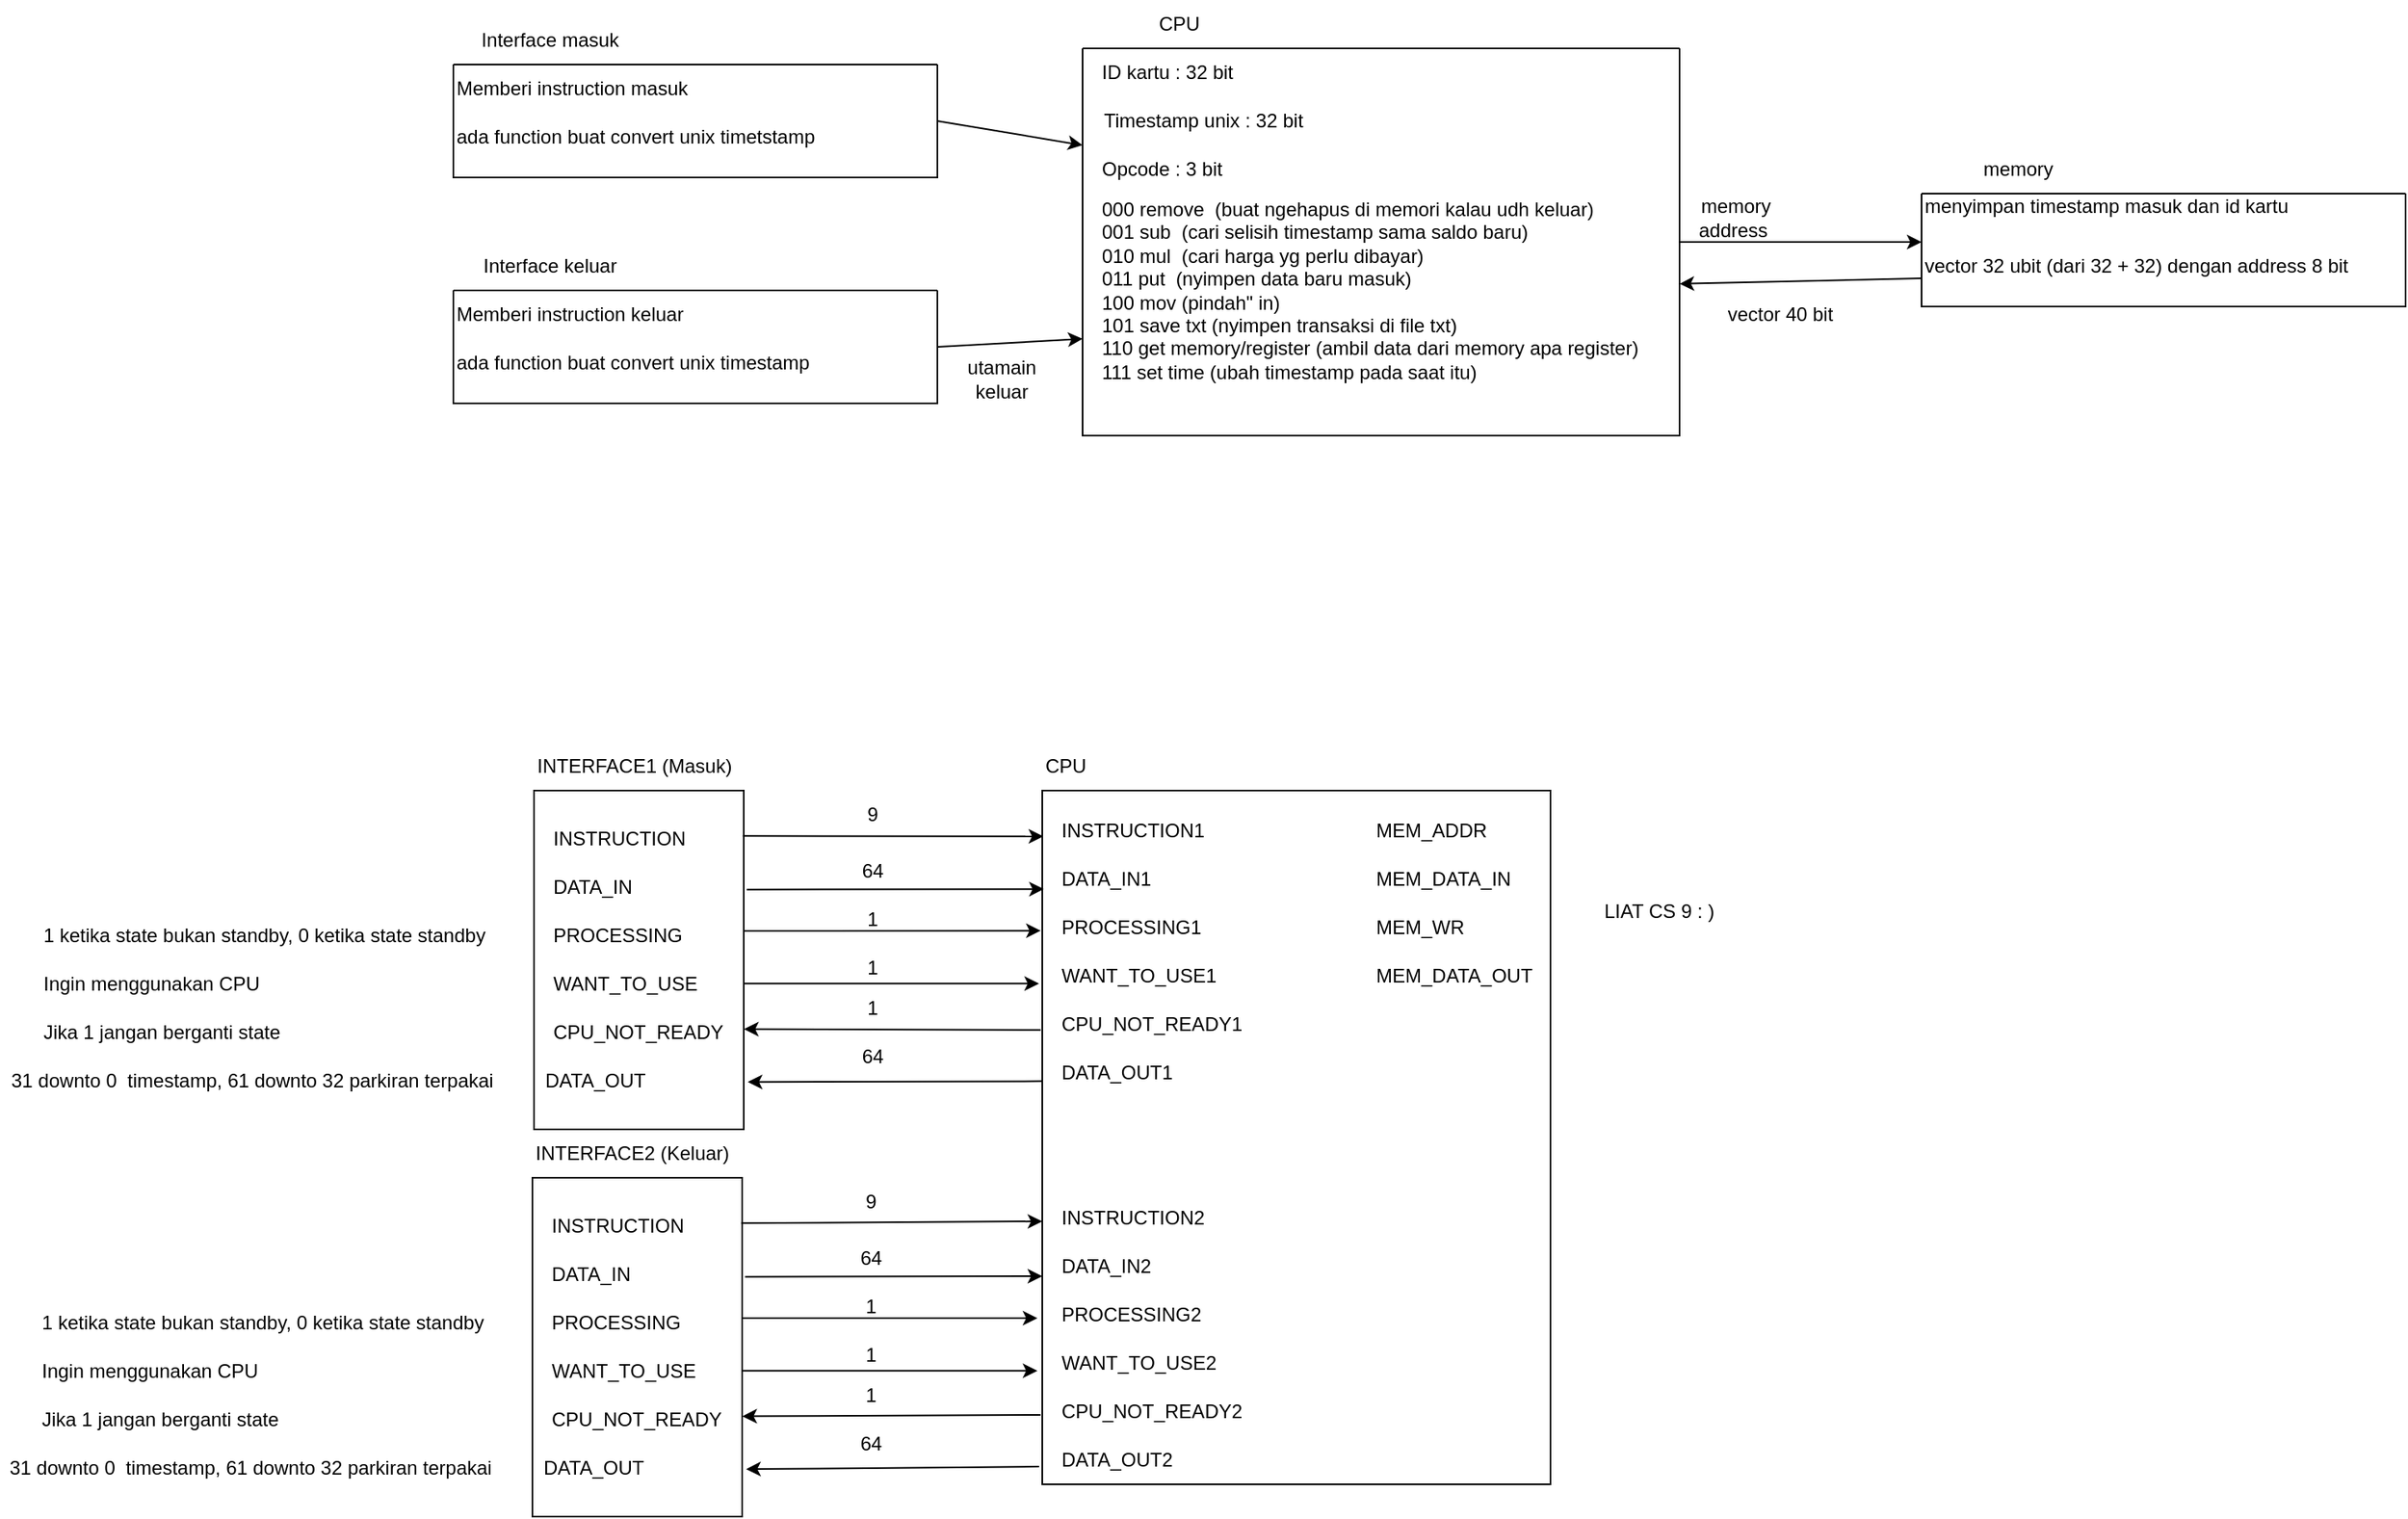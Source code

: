 <mxfile version="22.1.11" type="device">
  <diagram name="Page-1" id="1WDqgXkMvDE3ou7cJ84F">
    <mxGraphModel dx="2693" dy="796" grid="1" gridSize="10" guides="1" tooltips="1" connect="1" arrows="1" fold="1" page="1" pageScale="1" pageWidth="850" pageHeight="1100" math="0" shadow="0">
      <root>
        <mxCell id="0" />
        <mxCell id="1" parent="0" />
        <mxCell id="geZDU8rb3LCOGiETENGQ-1" value="ID kartu : 32 bit" style="text;html=1;strokeColor=none;fillColor=none;align=left;verticalAlign=middle;whiteSpace=wrap;rounded=0;" parent="1" vertex="1">
          <mxGeometry x="30" y="40" width="100" height="30" as="geometry" />
        </mxCell>
        <mxCell id="geZDU8rb3LCOGiETENGQ-3" value="Timestamp unix : 32 bit" style="text;html=1;strokeColor=none;fillColor=none;align=center;verticalAlign=middle;whiteSpace=wrap;rounded=0;" parent="1" vertex="1">
          <mxGeometry x="30" y="70" width="130" height="30" as="geometry" />
        </mxCell>
        <mxCell id="geZDU8rb3LCOGiETENGQ-4" value="Opcode : 3 bit" style="text;html=1;strokeColor=none;fillColor=none;align=left;verticalAlign=middle;whiteSpace=wrap;rounded=0;" parent="1" vertex="1">
          <mxGeometry x="30" y="100" width="130" height="30" as="geometry" />
        </mxCell>
        <mxCell id="geZDU8rb3LCOGiETENGQ-7" value="000 remove&amp;nbsp; (buat ngehapus di memori kalau udh keluar)&lt;br&gt;001 sub&amp;nbsp; (cari selisih timestamp sama saldo baru)&lt;br&gt;010 mul&amp;nbsp; (cari harga yg perlu dibayar)&lt;br&gt;011 put&amp;nbsp; (nyimpen data baru masuk)&lt;br&gt;100 mov (pindah&quot; in)&lt;br&gt;101 save txt (nyimpen transaksi di file txt)&lt;br&gt;110 get memory/register (ambil data dari memory apa register)&lt;br&gt;111 set time (ubah timestamp pada saat itu)" style="text;html=1;strokeColor=none;fillColor=none;align=left;verticalAlign=middle;whiteSpace=wrap;rounded=0;" parent="1" vertex="1">
          <mxGeometry x="30" y="130" width="360" height="120" as="geometry" />
        </mxCell>
        <mxCell id="geZDU8rb3LCOGiETENGQ-9" value="" style="swimlane;startSize=0;" parent="1" vertex="1">
          <mxGeometry x="20" y="40" width="370" height="240" as="geometry" />
        </mxCell>
        <mxCell id="geZDU8rb3LCOGiETENGQ-11" value="CPU" style="text;html=1;strokeColor=none;fillColor=none;align=center;verticalAlign=middle;whiteSpace=wrap;rounded=0;" parent="1" vertex="1">
          <mxGeometry x="20" y="10" width="120" height="30" as="geometry" />
        </mxCell>
        <mxCell id="geZDU8rb3LCOGiETENGQ-16" value="" style="swimlane;startSize=0;" parent="1" vertex="1">
          <mxGeometry x="540" y="130" width="300" height="70" as="geometry" />
        </mxCell>
        <mxCell id="geZDU8rb3LCOGiETENGQ-18" value="menyimpan timestamp masuk dan id kartu&lt;br&gt;&amp;nbsp;" style="text;html=1;strokeColor=none;fillColor=none;align=left;verticalAlign=middle;whiteSpace=wrap;rounded=0;" parent="geZDU8rb3LCOGiETENGQ-16" vertex="1">
          <mxGeometry width="275" height="30" as="geometry" />
        </mxCell>
        <mxCell id="geZDU8rb3LCOGiETENGQ-19" value="vector 32 ubit (dari 32 + 32) dengan address 8 bit" style="text;html=1;strokeColor=none;fillColor=none;align=left;verticalAlign=middle;whiteSpace=wrap;rounded=0;" parent="geZDU8rb3LCOGiETENGQ-16" vertex="1">
          <mxGeometry y="30" width="270" height="30" as="geometry" />
        </mxCell>
        <mxCell id="geZDU8rb3LCOGiETENGQ-17" value="memory" style="text;html=1;strokeColor=none;fillColor=none;align=center;verticalAlign=middle;whiteSpace=wrap;rounded=0;" parent="1" vertex="1">
          <mxGeometry x="540" y="100" width="120" height="30" as="geometry" />
        </mxCell>
        <mxCell id="geZDU8rb3LCOGiETENGQ-20" value="" style="swimlane;startSize=0;" parent="1" vertex="1">
          <mxGeometry x="-370" y="50" width="300" height="70" as="geometry" />
        </mxCell>
        <mxCell id="geZDU8rb3LCOGiETENGQ-21" value="Memberi instruction masuk" style="text;html=1;strokeColor=none;fillColor=none;align=left;verticalAlign=middle;whiteSpace=wrap;rounded=0;" parent="geZDU8rb3LCOGiETENGQ-20" vertex="1">
          <mxGeometry width="275" height="30" as="geometry" />
        </mxCell>
        <mxCell id="geZDU8rb3LCOGiETENGQ-22" value="ada function buat convert unix timetstamp" style="text;html=1;strokeColor=none;fillColor=none;align=left;verticalAlign=middle;whiteSpace=wrap;rounded=0;" parent="geZDU8rb3LCOGiETENGQ-20" vertex="1">
          <mxGeometry y="30" width="260" height="30" as="geometry" />
        </mxCell>
        <mxCell id="geZDU8rb3LCOGiETENGQ-23" value="Interface masuk" style="text;html=1;strokeColor=none;fillColor=none;align=center;verticalAlign=middle;whiteSpace=wrap;rounded=0;" parent="1" vertex="1">
          <mxGeometry x="-370" y="20" width="120" height="30" as="geometry" />
        </mxCell>
        <mxCell id="geZDU8rb3LCOGiETENGQ-24" value="" style="swimlane;startSize=0;" parent="1" vertex="1">
          <mxGeometry x="-370" y="190" width="300" height="70" as="geometry" />
        </mxCell>
        <mxCell id="geZDU8rb3LCOGiETENGQ-25" value="Memberi instruction keluar" style="text;html=1;strokeColor=none;fillColor=none;align=left;verticalAlign=middle;whiteSpace=wrap;rounded=0;" parent="geZDU8rb3LCOGiETENGQ-24" vertex="1">
          <mxGeometry width="275" height="30" as="geometry" />
        </mxCell>
        <mxCell id="geZDU8rb3LCOGiETENGQ-26" value="ada function buat convert unix timestamp" style="text;html=1;strokeColor=none;fillColor=none;align=left;verticalAlign=middle;whiteSpace=wrap;rounded=0;" parent="geZDU8rb3LCOGiETENGQ-24" vertex="1">
          <mxGeometry y="30" width="260" height="30" as="geometry" />
        </mxCell>
        <mxCell id="geZDU8rb3LCOGiETENGQ-27" value="Interface keluar" style="text;html=1;strokeColor=none;fillColor=none;align=center;verticalAlign=middle;whiteSpace=wrap;rounded=0;" parent="1" vertex="1">
          <mxGeometry x="-370" y="160" width="120" height="30" as="geometry" />
        </mxCell>
        <mxCell id="wEV3beaxD2OYFlqm1hYh-1" value="" style="endArrow=classic;html=1;rounded=0;exitX=1;exitY=0.5;exitDx=0;exitDy=0;entryX=0;entryY=0.75;entryDx=0;entryDy=0;" edge="1" parent="1" source="geZDU8rb3LCOGiETENGQ-24" target="geZDU8rb3LCOGiETENGQ-9">
          <mxGeometry width="50" height="50" relative="1" as="geometry">
            <mxPoint x="90" y="310" as="sourcePoint" />
            <mxPoint x="140" y="260" as="targetPoint" />
          </mxGeometry>
        </mxCell>
        <mxCell id="wEV3beaxD2OYFlqm1hYh-2" value="" style="endArrow=classic;html=1;rounded=0;exitX=1;exitY=0.5;exitDx=0;exitDy=0;entryX=0;entryY=0.25;entryDx=0;entryDy=0;" edge="1" parent="1" source="geZDU8rb3LCOGiETENGQ-20" target="geZDU8rb3LCOGiETENGQ-9">
          <mxGeometry width="50" height="50" relative="1" as="geometry">
            <mxPoint x="90" y="290" as="sourcePoint" />
            <mxPoint x="140" y="240" as="targetPoint" />
          </mxGeometry>
        </mxCell>
        <mxCell id="wEV3beaxD2OYFlqm1hYh-3" value="utamain keluar" style="text;html=1;strokeColor=none;fillColor=none;align=center;verticalAlign=middle;whiteSpace=wrap;rounded=0;" vertex="1" parent="1">
          <mxGeometry x="-60" y="230" width="60" height="30" as="geometry" />
        </mxCell>
        <mxCell id="wEV3beaxD2OYFlqm1hYh-4" value="" style="endArrow=classic;html=1;rounded=0;exitX=1;exitY=0.5;exitDx=0;exitDy=0;entryX=0;entryY=0;entryDx=0;entryDy=0;" edge="1" parent="1" source="geZDU8rb3LCOGiETENGQ-9" target="geZDU8rb3LCOGiETENGQ-19">
          <mxGeometry width="50" height="50" relative="1" as="geometry">
            <mxPoint x="350" y="260" as="sourcePoint" />
            <mxPoint x="400" y="210" as="targetPoint" />
          </mxGeometry>
        </mxCell>
        <mxCell id="wEV3beaxD2OYFlqm1hYh-5" value="memory address&amp;nbsp;" style="text;html=1;strokeColor=none;fillColor=none;align=center;verticalAlign=middle;whiteSpace=wrap;rounded=0;" vertex="1" parent="1">
          <mxGeometry x="395" y="130" width="60" height="30" as="geometry" />
        </mxCell>
        <mxCell id="wEV3beaxD2OYFlqm1hYh-6" value="" style="endArrow=classic;html=1;rounded=0;exitX=0;exitY=0.75;exitDx=0;exitDy=0;" edge="1" parent="1" source="geZDU8rb3LCOGiETENGQ-19" target="geZDU8rb3LCOGiETENGQ-7">
          <mxGeometry width="50" height="50" relative="1" as="geometry">
            <mxPoint x="350" y="260" as="sourcePoint" />
            <mxPoint x="400" y="210" as="targetPoint" />
          </mxGeometry>
        </mxCell>
        <mxCell id="wEV3beaxD2OYFlqm1hYh-7" value="vector 40 bit" style="text;html=1;strokeColor=none;fillColor=none;align=center;verticalAlign=middle;whiteSpace=wrap;rounded=0;" vertex="1" parent="1">
          <mxGeometry x="405" y="190" width="95" height="30" as="geometry" />
        </mxCell>
        <mxCell id="wEV3beaxD2OYFlqm1hYh-10" value="" style="rounded=0;whiteSpace=wrap;html=1;fillColor=none;" vertex="1" parent="1">
          <mxGeometry x="-5" y="500" width="315" height="430" as="geometry" />
        </mxCell>
        <mxCell id="wEV3beaxD2OYFlqm1hYh-12" value="MEM_ADDR" style="text;html=1;strokeColor=none;fillColor=none;align=left;verticalAlign=middle;whiteSpace=wrap;rounded=0;" vertex="1" parent="1">
          <mxGeometry x="200" y="510" width="80" height="30" as="geometry" />
        </mxCell>
        <mxCell id="wEV3beaxD2OYFlqm1hYh-13" value="MEM_DATA_IN" style="text;html=1;strokeColor=none;fillColor=none;align=left;verticalAlign=middle;whiteSpace=wrap;rounded=0;" vertex="1" parent="1">
          <mxGeometry x="200" y="540" width="85" height="30" as="geometry" />
        </mxCell>
        <mxCell id="wEV3beaxD2OYFlqm1hYh-14" value="MEM_WR" style="text;html=1;strokeColor=none;fillColor=none;align=left;verticalAlign=middle;whiteSpace=wrap;rounded=0;" vertex="1" parent="1">
          <mxGeometry x="200" y="570" width="85" height="30" as="geometry" />
        </mxCell>
        <mxCell id="wEV3beaxD2OYFlqm1hYh-15" value="MEM_DATA_OUT" style="text;html=1;strokeColor=none;fillColor=none;align=left;verticalAlign=middle;whiteSpace=wrap;rounded=0;" vertex="1" parent="1">
          <mxGeometry x="200" y="600" width="100" height="30" as="geometry" />
        </mxCell>
        <mxCell id="wEV3beaxD2OYFlqm1hYh-20" value="INSTRUCTION1" style="text;html=1;strokeColor=none;fillColor=none;align=left;verticalAlign=middle;whiteSpace=wrap;rounded=0;" vertex="1" parent="1">
          <mxGeometry x="5" y="510" width="100" height="30" as="geometry" />
        </mxCell>
        <mxCell id="wEV3beaxD2OYFlqm1hYh-21" value="DATA_IN1" style="text;html=1;strokeColor=none;fillColor=none;align=left;verticalAlign=middle;whiteSpace=wrap;rounded=0;" vertex="1" parent="1">
          <mxGeometry x="5" y="540" width="100" height="30" as="geometry" />
        </mxCell>
        <mxCell id="wEV3beaxD2OYFlqm1hYh-22" value="PROCESSING1" style="text;html=1;strokeColor=none;fillColor=none;align=left;verticalAlign=middle;whiteSpace=wrap;rounded=0;" vertex="1" parent="1">
          <mxGeometry x="5" y="570" width="100" height="30" as="geometry" />
        </mxCell>
        <mxCell id="wEV3beaxD2OYFlqm1hYh-23" value="WANT_TO_USE1" style="text;html=1;strokeColor=none;fillColor=none;align=left;verticalAlign=middle;whiteSpace=wrap;rounded=0;" vertex="1" parent="1">
          <mxGeometry x="5" y="600" width="100" height="30" as="geometry" />
        </mxCell>
        <mxCell id="wEV3beaxD2OYFlqm1hYh-24" value="CPU_NOT_READY1" style="text;html=1;strokeColor=none;fillColor=none;align=left;verticalAlign=middle;whiteSpace=wrap;rounded=0;" vertex="1" parent="1">
          <mxGeometry x="5" y="630" width="110" height="30" as="geometry" />
        </mxCell>
        <mxCell id="wEV3beaxD2OYFlqm1hYh-25" value="INSTRUCTION2" style="text;html=1;strokeColor=none;fillColor=none;align=left;verticalAlign=middle;whiteSpace=wrap;rounded=0;" vertex="1" parent="1">
          <mxGeometry x="5" y="750" width="100" height="30" as="geometry" />
        </mxCell>
        <mxCell id="wEV3beaxD2OYFlqm1hYh-26" value="DATA_IN2" style="text;html=1;strokeColor=none;fillColor=none;align=left;verticalAlign=middle;whiteSpace=wrap;rounded=0;" vertex="1" parent="1">
          <mxGeometry x="5" y="780" width="100" height="30" as="geometry" />
        </mxCell>
        <mxCell id="wEV3beaxD2OYFlqm1hYh-27" value="PROCESSING2" style="text;html=1;strokeColor=none;fillColor=none;align=left;verticalAlign=middle;whiteSpace=wrap;rounded=0;" vertex="1" parent="1">
          <mxGeometry x="5" y="810" width="100" height="30" as="geometry" />
        </mxCell>
        <mxCell id="wEV3beaxD2OYFlqm1hYh-28" value="WANT_TO_USE2" style="text;html=1;strokeColor=none;fillColor=none;align=left;verticalAlign=middle;whiteSpace=wrap;rounded=0;" vertex="1" parent="1">
          <mxGeometry x="5" y="840" width="100" height="30" as="geometry" />
        </mxCell>
        <mxCell id="wEV3beaxD2OYFlqm1hYh-29" value="CPU_NOT_READY2" style="text;html=1;strokeColor=none;fillColor=none;align=left;verticalAlign=middle;whiteSpace=wrap;rounded=0;" vertex="1" parent="1">
          <mxGeometry x="5" y="870" width="110" height="30" as="geometry" />
        </mxCell>
        <mxCell id="wEV3beaxD2OYFlqm1hYh-31" value="" style="rounded=0;whiteSpace=wrap;html=1;fillColor=none;" vertex="1" parent="1">
          <mxGeometry x="-320" y="500" width="130" height="210" as="geometry" />
        </mxCell>
        <mxCell id="wEV3beaxD2OYFlqm1hYh-32" value="CPU" style="text;html=1;strokeColor=none;fillColor=none;align=left;verticalAlign=middle;whiteSpace=wrap;rounded=0;" vertex="1" parent="1">
          <mxGeometry x="-5" y="470" width="100" height="30" as="geometry" />
        </mxCell>
        <mxCell id="wEV3beaxD2OYFlqm1hYh-33" value="INSTRUCTION" style="text;html=1;strokeColor=none;fillColor=none;align=left;verticalAlign=middle;whiteSpace=wrap;rounded=0;" vertex="1" parent="1">
          <mxGeometry x="-310" y="515" width="100" height="30" as="geometry" />
        </mxCell>
        <mxCell id="wEV3beaxD2OYFlqm1hYh-34" value="DATA_IN" style="text;html=1;strokeColor=none;fillColor=none;align=left;verticalAlign=middle;whiteSpace=wrap;rounded=0;" vertex="1" parent="1">
          <mxGeometry x="-310" y="545" width="100" height="30" as="geometry" />
        </mxCell>
        <mxCell id="wEV3beaxD2OYFlqm1hYh-35" value="PROCESSING" style="text;html=1;strokeColor=none;fillColor=none;align=left;verticalAlign=middle;whiteSpace=wrap;rounded=0;" vertex="1" parent="1">
          <mxGeometry x="-310" y="575" width="100" height="30" as="geometry" />
        </mxCell>
        <mxCell id="wEV3beaxD2OYFlqm1hYh-36" value="WANT_TO_USE" style="text;html=1;strokeColor=none;fillColor=none;align=left;verticalAlign=middle;whiteSpace=wrap;rounded=0;" vertex="1" parent="1">
          <mxGeometry x="-310" y="605" width="100" height="30" as="geometry" />
        </mxCell>
        <mxCell id="wEV3beaxD2OYFlqm1hYh-37" value="CPU_NOT_READY" style="text;html=1;strokeColor=none;fillColor=none;align=left;verticalAlign=middle;whiteSpace=wrap;rounded=0;" vertex="1" parent="1">
          <mxGeometry x="-310" y="635" width="110" height="30" as="geometry" />
        </mxCell>
        <mxCell id="wEV3beaxD2OYFlqm1hYh-38" value="INTERFACE1 (Masuk)" style="text;html=1;strokeColor=none;fillColor=none;align=left;verticalAlign=middle;whiteSpace=wrap;rounded=0;" vertex="1" parent="1">
          <mxGeometry x="-320" y="470" width="130" height="30" as="geometry" />
        </mxCell>
        <mxCell id="wEV3beaxD2OYFlqm1hYh-39" value="" style="endArrow=classic;html=1;rounded=0;exitX=0.995;exitY=0.134;exitDx=0;exitDy=0;exitPerimeter=0;entryX=0.002;entryY=0.066;entryDx=0;entryDy=0;entryPerimeter=0;" edge="1" parent="1" source="wEV3beaxD2OYFlqm1hYh-31" target="wEV3beaxD2OYFlqm1hYh-10">
          <mxGeometry width="50" height="50" relative="1" as="geometry">
            <mxPoint x="-210" y="650" as="sourcePoint" />
            <mxPoint x="-160" y="600" as="targetPoint" />
          </mxGeometry>
        </mxCell>
        <mxCell id="wEV3beaxD2OYFlqm1hYh-55" value="1 ketika state bukan standby, 0 ketika state standby" style="text;strokeColor=none;fillColor=none;align=left;verticalAlign=middle;spacingLeft=4;spacingRight=4;overflow=hidden;points=[[0,0.5],[1,0.5]];portConstraint=eastwest;rotatable=0;whiteSpace=wrap;html=1;" vertex="1" parent="1">
          <mxGeometry x="-630" y="575" width="310" height="30" as="geometry" />
        </mxCell>
        <mxCell id="wEV3beaxD2OYFlqm1hYh-56" value="Ingin menggunakan CPU" style="text;strokeColor=none;fillColor=none;align=left;verticalAlign=middle;spacingLeft=4;spacingRight=4;overflow=hidden;points=[[0,0.5],[1,0.5]];portConstraint=eastwest;rotatable=0;whiteSpace=wrap;html=1;" vertex="1" parent="1">
          <mxGeometry x="-630" y="605" width="290" height="30" as="geometry" />
        </mxCell>
        <mxCell id="wEV3beaxD2OYFlqm1hYh-57" value="Jika 1 jangan berganti state" style="text;strokeColor=none;fillColor=none;align=left;verticalAlign=middle;spacingLeft=4;spacingRight=4;overflow=hidden;points=[[0,0.5],[1,0.5]];portConstraint=eastwest;rotatable=0;whiteSpace=wrap;html=1;" vertex="1" parent="1">
          <mxGeometry x="-630" y="635" width="290" height="30" as="geometry" />
        </mxCell>
        <mxCell id="wEV3beaxD2OYFlqm1hYh-58" value="" style="endArrow=classic;html=1;rounded=0;exitX=1.014;exitY=0.292;exitDx=0;exitDy=0;exitPerimeter=0;entryX=0.003;entryY=0.142;entryDx=0;entryDy=0;entryPerimeter=0;" edge="1" parent="1" source="wEV3beaxD2OYFlqm1hYh-31" target="wEV3beaxD2OYFlqm1hYh-10">
          <mxGeometry width="50" height="50" relative="1" as="geometry">
            <mxPoint x="10" y="730" as="sourcePoint" />
            <mxPoint x="60" y="680" as="targetPoint" />
          </mxGeometry>
        </mxCell>
        <mxCell id="wEV3beaxD2OYFlqm1hYh-59" value="" style="endArrow=classic;html=1;rounded=0;entryX=-0.003;entryY=0.202;entryDx=0;entryDy=0;entryPerimeter=0;" edge="1" parent="1" target="wEV3beaxD2OYFlqm1hYh-10">
          <mxGeometry width="50" height="50" relative="1" as="geometry">
            <mxPoint x="-190" y="587" as="sourcePoint" />
            <mxPoint x="70" y="620" as="targetPoint" />
          </mxGeometry>
        </mxCell>
        <mxCell id="wEV3beaxD2OYFlqm1hYh-60" value="" style="endArrow=classic;html=1;rounded=0;entryX=-0.006;entryY=0.212;entryDx=0;entryDy=0;entryPerimeter=0;" edge="1" parent="1">
          <mxGeometry width="50" height="50" relative="1" as="geometry">
            <mxPoint x="-190" y="619.63" as="sourcePoint" />
            <mxPoint x="-7" y="619.63" as="targetPoint" />
          </mxGeometry>
        </mxCell>
        <mxCell id="wEV3beaxD2OYFlqm1hYh-61" value="" style="endArrow=classic;html=1;rounded=0;exitX=-0.003;exitY=0.345;exitDx=0;exitDy=0;exitPerimeter=0;entryX=1.001;entryY=0.704;entryDx=0;entryDy=0;entryPerimeter=0;" edge="1" parent="1" source="wEV3beaxD2OYFlqm1hYh-10" target="wEV3beaxD2OYFlqm1hYh-31">
          <mxGeometry width="50" height="50" relative="1" as="geometry">
            <mxPoint x="-188" y="649.63" as="sourcePoint" />
            <mxPoint x="-190" y="650" as="targetPoint" />
          </mxGeometry>
        </mxCell>
        <mxCell id="wEV3beaxD2OYFlqm1hYh-62" value="DATA_OUT1" style="text;html=1;strokeColor=none;fillColor=none;align=left;verticalAlign=middle;whiteSpace=wrap;rounded=0;" vertex="1" parent="1">
          <mxGeometry x="5" y="660" width="110" height="30" as="geometry" />
        </mxCell>
        <mxCell id="wEV3beaxD2OYFlqm1hYh-64" value="DATA_OUT" style="text;html=1;strokeColor=none;fillColor=none;align=left;verticalAlign=middle;whiteSpace=wrap;rounded=0;" vertex="1" parent="1">
          <mxGeometry x="-315" y="665" width="110" height="30" as="geometry" />
        </mxCell>
        <mxCell id="wEV3beaxD2OYFlqm1hYh-65" value="" style="endArrow=classic;html=1;rounded=0;entryX=1.019;entryY=0.86;entryDx=0;entryDy=0;entryPerimeter=0;exitX=-0.001;exitY=0.419;exitDx=0;exitDy=0;exitPerimeter=0;" edge="1" parent="1" source="wEV3beaxD2OYFlqm1hYh-10" target="wEV3beaxD2OYFlqm1hYh-31">
          <mxGeometry width="50" height="50" relative="1" as="geometry">
            <mxPoint x="-220" y="680" as="sourcePoint" />
            <mxPoint x="-170" y="630" as="targetPoint" />
          </mxGeometry>
        </mxCell>
        <mxCell id="wEV3beaxD2OYFlqm1hYh-66" value="9" style="text;html=1;strokeColor=none;fillColor=none;align=center;verticalAlign=middle;whiteSpace=wrap;rounded=0;" vertex="1" parent="1">
          <mxGeometry x="-140" y="500" width="60" height="30" as="geometry" />
        </mxCell>
        <mxCell id="wEV3beaxD2OYFlqm1hYh-67" value="64" style="text;html=1;strokeColor=none;fillColor=none;align=center;verticalAlign=middle;whiteSpace=wrap;rounded=0;" vertex="1" parent="1">
          <mxGeometry x="-140" y="535" width="60" height="30" as="geometry" />
        </mxCell>
        <mxCell id="wEV3beaxD2OYFlqm1hYh-68" value="1" style="text;html=1;strokeColor=none;fillColor=none;align=center;verticalAlign=middle;whiteSpace=wrap;rounded=0;" vertex="1" parent="1">
          <mxGeometry x="-140" y="565" width="60" height="30" as="geometry" />
        </mxCell>
        <mxCell id="wEV3beaxD2OYFlqm1hYh-69" value="1" style="text;html=1;strokeColor=none;fillColor=none;align=center;verticalAlign=middle;whiteSpace=wrap;rounded=0;" vertex="1" parent="1">
          <mxGeometry x="-140" y="595" width="60" height="30" as="geometry" />
        </mxCell>
        <mxCell id="wEV3beaxD2OYFlqm1hYh-70" value="1" style="text;html=1;strokeColor=none;fillColor=none;align=center;verticalAlign=middle;whiteSpace=wrap;rounded=0;" vertex="1" parent="1">
          <mxGeometry x="-140" y="620" width="60" height="30" as="geometry" />
        </mxCell>
        <mxCell id="wEV3beaxD2OYFlqm1hYh-71" value="64" style="text;html=1;strokeColor=none;fillColor=none;align=center;verticalAlign=middle;whiteSpace=wrap;rounded=0;" vertex="1" parent="1">
          <mxGeometry x="-140" y="650" width="60" height="30" as="geometry" />
        </mxCell>
        <mxCell id="wEV3beaxD2OYFlqm1hYh-72" value="31 downto 0&amp;nbsp; timestamp, 61 downto 32 parkiran terpakai" style="text;strokeColor=none;fillColor=none;align=left;verticalAlign=middle;spacingLeft=4;spacingRight=4;overflow=hidden;points=[[0,0.5],[1,0.5]];portConstraint=eastwest;rotatable=0;whiteSpace=wrap;html=1;" vertex="1" parent="1">
          <mxGeometry x="-650" y="665" width="310" height="30" as="geometry" />
        </mxCell>
        <mxCell id="wEV3beaxD2OYFlqm1hYh-91" value="" style="rounded=0;whiteSpace=wrap;html=1;fillColor=none;" vertex="1" parent="1">
          <mxGeometry x="-321" y="740" width="130" height="210" as="geometry" />
        </mxCell>
        <mxCell id="wEV3beaxD2OYFlqm1hYh-92" value="INSTRUCTION" style="text;html=1;strokeColor=none;fillColor=none;align=left;verticalAlign=middle;whiteSpace=wrap;rounded=0;" vertex="1" parent="1">
          <mxGeometry x="-311" y="755" width="100" height="30" as="geometry" />
        </mxCell>
        <mxCell id="wEV3beaxD2OYFlqm1hYh-93" value="DATA_IN" style="text;html=1;strokeColor=none;fillColor=none;align=left;verticalAlign=middle;whiteSpace=wrap;rounded=0;" vertex="1" parent="1">
          <mxGeometry x="-311" y="785" width="100" height="30" as="geometry" />
        </mxCell>
        <mxCell id="wEV3beaxD2OYFlqm1hYh-94" value="PROCESSING" style="text;html=1;strokeColor=none;fillColor=none;align=left;verticalAlign=middle;whiteSpace=wrap;rounded=0;" vertex="1" parent="1">
          <mxGeometry x="-311" y="815" width="100" height="30" as="geometry" />
        </mxCell>
        <mxCell id="wEV3beaxD2OYFlqm1hYh-95" value="WANT_TO_USE" style="text;html=1;strokeColor=none;fillColor=none;align=left;verticalAlign=middle;whiteSpace=wrap;rounded=0;" vertex="1" parent="1">
          <mxGeometry x="-311" y="845" width="100" height="30" as="geometry" />
        </mxCell>
        <mxCell id="wEV3beaxD2OYFlqm1hYh-96" value="CPU_NOT_READY" style="text;html=1;strokeColor=none;fillColor=none;align=left;verticalAlign=middle;whiteSpace=wrap;rounded=0;" vertex="1" parent="1">
          <mxGeometry x="-311" y="875" width="110" height="30" as="geometry" />
        </mxCell>
        <mxCell id="wEV3beaxD2OYFlqm1hYh-97" value="INTERFACE2 (Keluar)" style="text;html=1;strokeColor=none;fillColor=none;align=left;verticalAlign=middle;whiteSpace=wrap;rounded=0;" vertex="1" parent="1">
          <mxGeometry x="-321" y="710" width="130" height="30" as="geometry" />
        </mxCell>
        <mxCell id="wEV3beaxD2OYFlqm1hYh-98" value="" style="endArrow=classic;html=1;rounded=0;exitX=0.995;exitY=0.134;exitDx=0;exitDy=0;exitPerimeter=0;entryX=0.002;entryY=0.066;entryDx=0;entryDy=0;entryPerimeter=0;" edge="1" parent="1" source="wEV3beaxD2OYFlqm1hYh-91">
          <mxGeometry width="50" height="50" relative="1" as="geometry">
            <mxPoint x="-211" y="890" as="sourcePoint" />
            <mxPoint x="-5" y="767" as="targetPoint" />
          </mxGeometry>
        </mxCell>
        <mxCell id="wEV3beaxD2OYFlqm1hYh-99" value="1 ketika state bukan standby, 0 ketika state standby" style="text;strokeColor=none;fillColor=none;align=left;verticalAlign=middle;spacingLeft=4;spacingRight=4;overflow=hidden;points=[[0,0.5],[1,0.5]];portConstraint=eastwest;rotatable=0;whiteSpace=wrap;html=1;" vertex="1" parent="1">
          <mxGeometry x="-631" y="815" width="310" height="30" as="geometry" />
        </mxCell>
        <mxCell id="wEV3beaxD2OYFlqm1hYh-100" value="Ingin menggunakan CPU" style="text;strokeColor=none;fillColor=none;align=left;verticalAlign=middle;spacingLeft=4;spacingRight=4;overflow=hidden;points=[[0,0.5],[1,0.5]];portConstraint=eastwest;rotatable=0;whiteSpace=wrap;html=1;" vertex="1" parent="1">
          <mxGeometry x="-631" y="845" width="290" height="30" as="geometry" />
        </mxCell>
        <mxCell id="wEV3beaxD2OYFlqm1hYh-101" value="Jika 1 jangan berganti state" style="text;strokeColor=none;fillColor=none;align=left;verticalAlign=middle;spacingLeft=4;spacingRight=4;overflow=hidden;points=[[0,0.5],[1,0.5]];portConstraint=eastwest;rotatable=0;whiteSpace=wrap;html=1;" vertex="1" parent="1">
          <mxGeometry x="-631" y="875" width="290" height="30" as="geometry" />
        </mxCell>
        <mxCell id="wEV3beaxD2OYFlqm1hYh-102" value="" style="endArrow=classic;html=1;rounded=0;exitX=1.014;exitY=0.292;exitDx=0;exitDy=0;exitPerimeter=0;entryX=0.002;entryY=0.149;entryDx=0;entryDy=0;entryPerimeter=0;" edge="1" parent="1" source="wEV3beaxD2OYFlqm1hYh-91">
          <mxGeometry width="50" height="50" relative="1" as="geometry">
            <mxPoint x="9" y="970" as="sourcePoint" />
            <mxPoint x="-5" y="801" as="targetPoint" />
          </mxGeometry>
        </mxCell>
        <mxCell id="wEV3beaxD2OYFlqm1hYh-103" value="" style="endArrow=classic;html=1;rounded=0;entryX=-0.006;entryY=0.212;entryDx=0;entryDy=0;entryPerimeter=0;" edge="1" parent="1">
          <mxGeometry width="50" height="50" relative="1" as="geometry">
            <mxPoint x="-191" y="827" as="sourcePoint" />
            <mxPoint x="-8" y="827" as="targetPoint" />
          </mxGeometry>
        </mxCell>
        <mxCell id="wEV3beaxD2OYFlqm1hYh-104" value="" style="endArrow=classic;html=1;rounded=0;entryX=-0.006;entryY=0.212;entryDx=0;entryDy=0;entryPerimeter=0;" edge="1" parent="1">
          <mxGeometry width="50" height="50" relative="1" as="geometry">
            <mxPoint x="-191" y="859.63" as="sourcePoint" />
            <mxPoint x="-8" y="859.63" as="targetPoint" />
          </mxGeometry>
        </mxCell>
        <mxCell id="wEV3beaxD2OYFlqm1hYh-105" value="" style="endArrow=classic;html=1;rounded=0;exitX=0;exitY=0.358;exitDx=0;exitDy=0;exitPerimeter=0;entryX=1.001;entryY=0.704;entryDx=0;entryDy=0;entryPerimeter=0;" edge="1" parent="1" target="wEV3beaxD2OYFlqm1hYh-91">
          <mxGeometry width="50" height="50" relative="1" as="geometry">
            <mxPoint x="-6" y="887" as="sourcePoint" />
            <mxPoint x="-191" y="890" as="targetPoint" />
          </mxGeometry>
        </mxCell>
        <mxCell id="wEV3beaxD2OYFlqm1hYh-106" value="DATA_OUT" style="text;html=1;strokeColor=none;fillColor=none;align=left;verticalAlign=middle;whiteSpace=wrap;rounded=0;" vertex="1" parent="1">
          <mxGeometry x="-316" y="905" width="110" height="30" as="geometry" />
        </mxCell>
        <mxCell id="wEV3beaxD2OYFlqm1hYh-107" value="" style="endArrow=classic;html=1;rounded=0;entryX=1.019;entryY=0.86;entryDx=0;entryDy=0;entryPerimeter=0;exitX=-0.002;exitY=0.436;exitDx=0;exitDy=0;exitPerimeter=0;" edge="1" parent="1" target="wEV3beaxD2OYFlqm1hYh-91">
          <mxGeometry width="50" height="50" relative="1" as="geometry">
            <mxPoint x="-7" y="919" as="sourcePoint" />
            <mxPoint x="-171" y="870" as="targetPoint" />
          </mxGeometry>
        </mxCell>
        <mxCell id="wEV3beaxD2OYFlqm1hYh-108" value="9" style="text;html=1;strokeColor=none;fillColor=none;align=center;verticalAlign=middle;whiteSpace=wrap;rounded=0;" vertex="1" parent="1">
          <mxGeometry x="-141" y="740" width="60" height="30" as="geometry" />
        </mxCell>
        <mxCell id="wEV3beaxD2OYFlqm1hYh-109" value="64" style="text;html=1;strokeColor=none;fillColor=none;align=center;verticalAlign=middle;whiteSpace=wrap;rounded=0;" vertex="1" parent="1">
          <mxGeometry x="-141" y="775" width="60" height="30" as="geometry" />
        </mxCell>
        <mxCell id="wEV3beaxD2OYFlqm1hYh-110" value="1" style="text;html=1;strokeColor=none;fillColor=none;align=center;verticalAlign=middle;whiteSpace=wrap;rounded=0;" vertex="1" parent="1">
          <mxGeometry x="-141" y="805" width="60" height="30" as="geometry" />
        </mxCell>
        <mxCell id="wEV3beaxD2OYFlqm1hYh-111" value="1" style="text;html=1;strokeColor=none;fillColor=none;align=center;verticalAlign=middle;whiteSpace=wrap;rounded=0;" vertex="1" parent="1">
          <mxGeometry x="-141" y="835" width="60" height="30" as="geometry" />
        </mxCell>
        <mxCell id="wEV3beaxD2OYFlqm1hYh-112" value="1" style="text;html=1;strokeColor=none;fillColor=none;align=center;verticalAlign=middle;whiteSpace=wrap;rounded=0;" vertex="1" parent="1">
          <mxGeometry x="-141" y="860" width="60" height="30" as="geometry" />
        </mxCell>
        <mxCell id="wEV3beaxD2OYFlqm1hYh-113" value="64" style="text;html=1;strokeColor=none;fillColor=none;align=center;verticalAlign=middle;whiteSpace=wrap;rounded=0;" vertex="1" parent="1">
          <mxGeometry x="-141" y="890" width="60" height="30" as="geometry" />
        </mxCell>
        <mxCell id="wEV3beaxD2OYFlqm1hYh-114" value="31 downto 0&amp;nbsp; timestamp, 61 downto 32 parkiran terpakai" style="text;strokeColor=none;fillColor=none;align=left;verticalAlign=middle;spacingLeft=4;spacingRight=4;overflow=hidden;points=[[0,0.5],[1,0.5]];portConstraint=eastwest;rotatable=0;whiteSpace=wrap;html=1;" vertex="1" parent="1">
          <mxGeometry x="-651" y="905" width="310" height="30" as="geometry" />
        </mxCell>
        <mxCell id="wEV3beaxD2OYFlqm1hYh-115" value="DATA_OUT2" style="text;html=1;strokeColor=none;fillColor=none;align=left;verticalAlign=middle;whiteSpace=wrap;rounded=0;" vertex="1" parent="1">
          <mxGeometry x="5" y="900" width="110" height="30" as="geometry" />
        </mxCell>
        <mxCell id="wEV3beaxD2OYFlqm1hYh-116" value="LIAT CS 9 : )" style="text;html=1;strokeColor=none;fillColor=none;align=center;verticalAlign=middle;whiteSpace=wrap;rounded=0;" vertex="1" parent="1">
          <mxGeometry x="330" y="560" width="95" height="30" as="geometry" />
        </mxCell>
      </root>
    </mxGraphModel>
  </diagram>
</mxfile>
